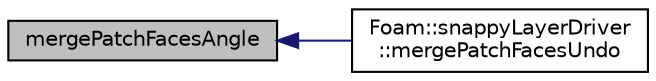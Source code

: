 digraph "mergePatchFacesAngle"
{
  bgcolor="transparent";
  edge [fontname="Helvetica",fontsize="10",labelfontname="Helvetica",labelfontsize="10"];
  node [fontname="Helvetica",fontsize="10",shape=record];
  rankdir="LR";
  Node1 [label="mergePatchFacesAngle",height=0.2,width=0.4,color="black", fillcolor="grey75", style="filled" fontcolor="black"];
  Node1 -> Node2 [dir="back",color="midnightblue",fontsize="10",style="solid",fontname="Helvetica"];
  Node2 [label="Foam::snappyLayerDriver\l::mergePatchFacesUndo",height=0.2,width=0.4,color="black",URL="$classFoam_1_1snappyLayerDriver.html#aa565e230938f5df3de8ccd3e14c39da8",tooltip="Merge patch faces on same cell. "];
}
